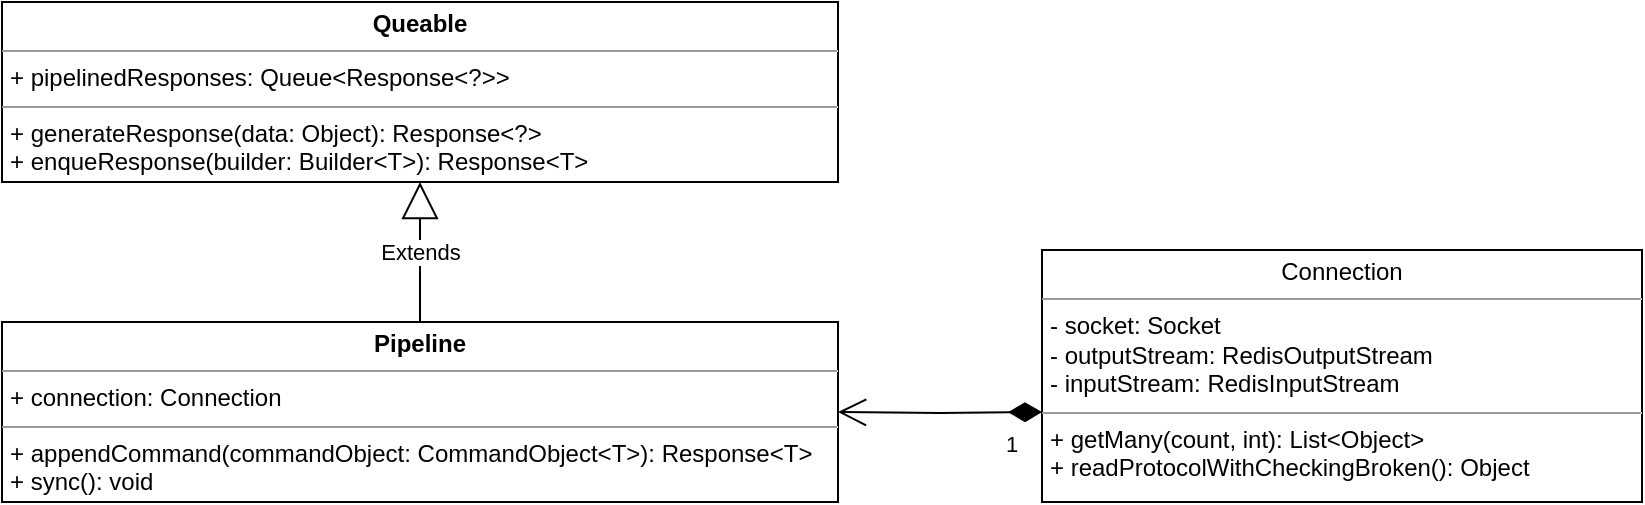 <mxfile version="17.4.0" type="github">
  <diagram id="C5RBs43oDa-KdzZeNtuy" name="Page-1">
    <mxGraphModel dx="1002" dy="626" grid="1" gridSize="10" guides="1" tooltips="1" connect="1" arrows="1" fold="1" page="1" pageScale="1" pageWidth="827" pageHeight="1169" math="0" shadow="0">
      <root>
        <mxCell id="WIyWlLk6GJQsqaUBKTNV-0" />
        <mxCell id="WIyWlLk6GJQsqaUBKTNV-1" parent="WIyWlLk6GJQsqaUBKTNV-0" />
        <mxCell id="xGCeqnPWNs-lN5TeK-nj-3" value="&lt;p style=&quot;margin: 0px ; margin-top: 4px ; text-align: center&quot;&gt;&lt;b&gt;Pipeline&lt;/b&gt;&lt;/p&gt;&lt;hr size=&quot;1&quot;&gt;&lt;p style=&quot;margin: 0px ; margin-left: 4px&quot;&gt;+ connection: Connection&lt;/p&gt;&lt;hr size=&quot;1&quot;&gt;&lt;p style=&quot;margin: 0px ; margin-left: 4px&quot;&gt;+ appendCommand(commandObject: CommandObject&amp;lt;T&amp;gt;): Response&amp;lt;T&amp;gt;&lt;/p&gt;&lt;p style=&quot;margin: 0px ; margin-left: 4px&quot;&gt;+ sync(): void&lt;/p&gt;" style="verticalAlign=top;align=left;overflow=fill;fontSize=12;fontFamily=Helvetica;html=1;" parent="WIyWlLk6GJQsqaUBKTNV-1" vertex="1">
          <mxGeometry x="60" y="240" width="418" height="90" as="geometry" />
        </mxCell>
        <mxCell id="xGCeqnPWNs-lN5TeK-nj-5" value="&lt;p style=&quot;margin: 0px ; margin-top: 4px ; text-align: center&quot;&gt;&lt;b&gt;Queable&lt;/b&gt;&lt;/p&gt;&lt;hr size=&quot;1&quot;&gt;&lt;p style=&quot;margin: 0px ; margin-left: 4px&quot;&gt;+ pipelinedResponses: Queue&amp;lt;Response&amp;lt;?&amp;gt;&amp;gt;&lt;/p&gt;&lt;hr size=&quot;1&quot;&gt;&lt;p style=&quot;margin: 0px ; margin-left: 4px&quot;&gt;+ generateResponse(data: Object): Response&amp;lt;?&amp;gt;&lt;/p&gt;&lt;p style=&quot;margin: 0px ; margin-left: 4px&quot;&gt;+ enqueResponse(builder: Builder&amp;lt;T&amp;gt;): Response&amp;lt;T&amp;gt;&lt;/p&gt;" style="verticalAlign=top;align=left;overflow=fill;fontSize=12;fontFamily=Helvetica;html=1;" parent="WIyWlLk6GJQsqaUBKTNV-1" vertex="1">
          <mxGeometry x="60" y="80" width="418" height="90" as="geometry" />
        </mxCell>
        <mxCell id="xGCeqnPWNs-lN5TeK-nj-6" value="&lt;p style=&quot;margin: 0px ; margin-top: 4px ; text-align: center&quot;&gt;Connection&lt;br&gt;&lt;/p&gt;&lt;hr size=&quot;1&quot;&gt;&lt;p style=&quot;margin: 0px ; margin-left: 4px&quot;&gt;- socket: Socket&lt;/p&gt;&lt;p style=&quot;margin: 0px ; margin-left: 4px&quot;&gt;- outputStream: RedisOutputStream&lt;/p&gt;&lt;p style=&quot;margin: 0px ; margin-left: 4px&quot;&gt;- inputStream: RedisInputStream&lt;/p&gt;&lt;hr size=&quot;1&quot;&gt;&lt;p style=&quot;margin: 0px ; margin-left: 4px&quot;&gt;&lt;span&gt;+ getMany(count, int): List&amp;lt;Object&amp;gt;&lt;/span&gt;&lt;br&gt;&lt;/p&gt;&lt;p style=&quot;margin: 0px ; margin-left: 4px&quot;&gt;&lt;span&gt;+ readProtocolWithCheckingBroken(): Object&lt;/span&gt;&lt;/p&gt;" style="verticalAlign=top;align=left;overflow=fill;fontSize=12;fontFamily=Helvetica;html=1;shadow=0;glass=0;strokeColor=default;gradientColor=none;" parent="WIyWlLk6GJQsqaUBKTNV-1" vertex="1">
          <mxGeometry x="580" y="204" width="300" height="126" as="geometry" />
        </mxCell>
        <mxCell id="xGCeqnPWNs-lN5TeK-nj-8" value="Extends" style="endArrow=block;endSize=16;endFill=0;html=1;rounded=0;entryX=0.5;entryY=1;entryDx=0;entryDy=0;exitX=0.5;exitY=0;exitDx=0;exitDy=0;" parent="WIyWlLk6GJQsqaUBKTNV-1" source="xGCeqnPWNs-lN5TeK-nj-3" target="xGCeqnPWNs-lN5TeK-nj-5" edge="1">
          <mxGeometry width="160" relative="1" as="geometry">
            <mxPoint x="180" y="220" as="sourcePoint" />
            <mxPoint x="340" y="220" as="targetPoint" />
          </mxGeometry>
        </mxCell>
        <mxCell id="xGCeqnPWNs-lN5TeK-nj-9" value="1" style="endArrow=open;html=1;endSize=12;startArrow=diamondThin;startSize=14;startFill=1;edgeStyle=orthogonalEdgeStyle;align=left;verticalAlign=bottom;rounded=0;entryX=1;entryY=0.5;entryDx=0;entryDy=0;" parent="WIyWlLk6GJQsqaUBKTNV-1" target="xGCeqnPWNs-lN5TeK-nj-3" edge="1">
          <mxGeometry x="-0.608" y="25" relative="1" as="geometry">
            <mxPoint x="580" y="285" as="sourcePoint" />
            <mxPoint x="510" y="390" as="targetPoint" />
            <mxPoint as="offset" />
          </mxGeometry>
        </mxCell>
      </root>
    </mxGraphModel>
  </diagram>
</mxfile>
